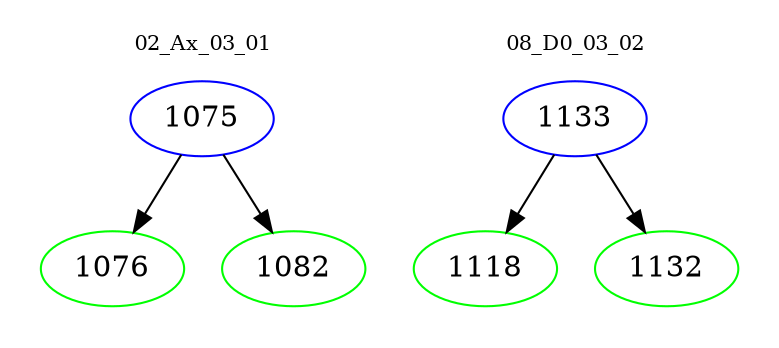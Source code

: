digraph{
subgraph cluster_0 {
color = white
label = "02_Ax_03_01";
fontsize=10;
T0_1075 [label="1075", color="blue"]
T0_1075 -> T0_1076 [color="black"]
T0_1076 [label="1076", color="green"]
T0_1075 -> T0_1082 [color="black"]
T0_1082 [label="1082", color="green"]
}
subgraph cluster_1 {
color = white
label = "08_D0_03_02";
fontsize=10;
T1_1133 [label="1133", color="blue"]
T1_1133 -> T1_1118 [color="black"]
T1_1118 [label="1118", color="green"]
T1_1133 -> T1_1132 [color="black"]
T1_1132 [label="1132", color="green"]
}
}
